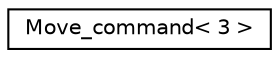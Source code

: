 digraph "Graphical Class Hierarchy"
{
 // LATEX_PDF_SIZE
  edge [fontname="Helvetica",fontsize="10",labelfontname="Helvetica",labelfontsize="10"];
  node [fontname="Helvetica",fontsize="10",shape=record];
  rankdir="LR";
  Node0 [label="Move_command\< 3 \>",height=0.2,width=0.4,color="black", fillcolor="white", style="filled",URL="$class_move__command_3_013_01_4.html",tooltip=" "];
}
